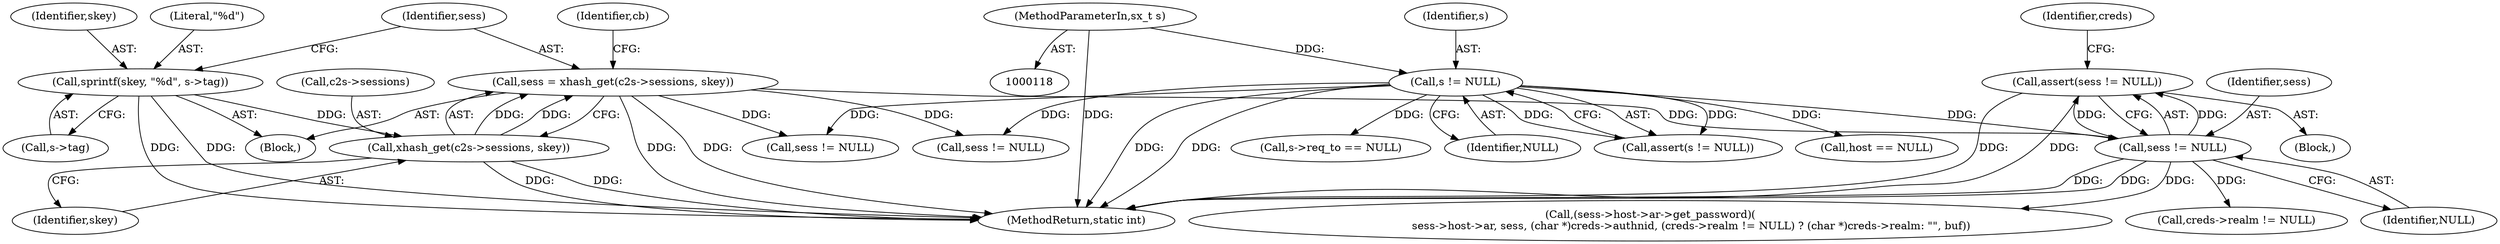 digraph "0_jabberd2_8416ae54ecefa670534f27a31db71d048b9c7f16@API" {
"1000243" [label="(Call,assert(sess != NULL))"];
"1000244" [label="(Call,sess != NULL)"];
"1000158" [label="(Call,sess = xhash_get(c2s->sessions, skey))"];
"1000160" [label="(Call,xhash_get(c2s->sessions, skey))"];
"1000152" [label="(Call,sprintf(skey, \"%d\", s->tag))"];
"1000149" [label="(Call,s != NULL)"];
"1000122" [label="(MethodParameterIn,sx_t s)"];
"1000248" [label="(Identifier,creds)"];
"1000170" [label="(Call,s->req_to == NULL)"];
"1000151" [label="(Identifier,NULL)"];
"1000155" [label="(Call,s->tag)"];
"1000158" [label="(Call,sess = xhash_get(c2s->sessions, skey))"];
"1000148" [label="(Call,assert(s != NULL))"];
"1000159" [label="(Identifier,sess)"];
"1000124" [label="(Block,)"];
"1000634" [label="(Call,host == NULL)"];
"1000246" [label="(Identifier,NULL)"];
"1000152" [label="(Call,sprintf(skey, \"%d\", s->tag))"];
"1000154" [label="(Literal,\"%d\")"];
"1000166" [label="(Identifier,cb)"];
"1000429" [label="(Call,sess != NULL)"];
"1000271" [label="(Call,(sess->host->ar->get_password)(\n                        sess->host->ar, sess, (char *)creds->authnid, (creds->realm != NULL) ? (char *)creds->realm: \"\", buf))"];
"1000308" [label="(Call,sess != NULL)"];
"1000164" [label="(Identifier,skey)"];
"1000161" [label="(Call,c2s->sessions)"];
"1000150" [label="(Identifier,s)"];
"1000122" [label="(MethodParameterIn,sx_t s)"];
"1000243" [label="(Call,assert(sess != NULL))"];
"1000167" [label="(Block,)"];
"1000245" [label="(Identifier,sess)"];
"1000284" [label="(Call,creds->realm != NULL)"];
"1000160" [label="(Call,xhash_get(c2s->sessions, skey))"];
"1000149" [label="(Call,s != NULL)"];
"1000153" [label="(Identifier,skey)"];
"1000766" [label="(MethodReturn,static int)"];
"1000244" [label="(Call,sess != NULL)"];
"1000243" -> "1000167"  [label="AST: "];
"1000243" -> "1000244"  [label="CFG: "];
"1000244" -> "1000243"  [label="AST: "];
"1000248" -> "1000243"  [label="CFG: "];
"1000243" -> "1000766"  [label="DDG: "];
"1000243" -> "1000766"  [label="DDG: "];
"1000244" -> "1000243"  [label="DDG: "];
"1000244" -> "1000243"  [label="DDG: "];
"1000244" -> "1000246"  [label="CFG: "];
"1000245" -> "1000244"  [label="AST: "];
"1000246" -> "1000244"  [label="AST: "];
"1000244" -> "1000766"  [label="DDG: "];
"1000244" -> "1000766"  [label="DDG: "];
"1000158" -> "1000244"  [label="DDG: "];
"1000149" -> "1000244"  [label="DDG: "];
"1000244" -> "1000271"  [label="DDG: "];
"1000244" -> "1000284"  [label="DDG: "];
"1000158" -> "1000124"  [label="AST: "];
"1000158" -> "1000160"  [label="CFG: "];
"1000159" -> "1000158"  [label="AST: "];
"1000160" -> "1000158"  [label="AST: "];
"1000166" -> "1000158"  [label="CFG: "];
"1000158" -> "1000766"  [label="DDG: "];
"1000158" -> "1000766"  [label="DDG: "];
"1000160" -> "1000158"  [label="DDG: "];
"1000160" -> "1000158"  [label="DDG: "];
"1000158" -> "1000308"  [label="DDG: "];
"1000158" -> "1000429"  [label="DDG: "];
"1000160" -> "1000164"  [label="CFG: "];
"1000161" -> "1000160"  [label="AST: "];
"1000164" -> "1000160"  [label="AST: "];
"1000160" -> "1000766"  [label="DDG: "];
"1000160" -> "1000766"  [label="DDG: "];
"1000152" -> "1000160"  [label="DDG: "];
"1000152" -> "1000124"  [label="AST: "];
"1000152" -> "1000155"  [label="CFG: "];
"1000153" -> "1000152"  [label="AST: "];
"1000154" -> "1000152"  [label="AST: "];
"1000155" -> "1000152"  [label="AST: "];
"1000159" -> "1000152"  [label="CFG: "];
"1000152" -> "1000766"  [label="DDG: "];
"1000152" -> "1000766"  [label="DDG: "];
"1000149" -> "1000148"  [label="AST: "];
"1000149" -> "1000151"  [label="CFG: "];
"1000150" -> "1000149"  [label="AST: "];
"1000151" -> "1000149"  [label="AST: "];
"1000148" -> "1000149"  [label="CFG: "];
"1000149" -> "1000766"  [label="DDG: "];
"1000149" -> "1000766"  [label="DDG: "];
"1000149" -> "1000148"  [label="DDG: "];
"1000149" -> "1000148"  [label="DDG: "];
"1000122" -> "1000149"  [label="DDG: "];
"1000149" -> "1000170"  [label="DDG: "];
"1000149" -> "1000308"  [label="DDG: "];
"1000149" -> "1000429"  [label="DDG: "];
"1000149" -> "1000634"  [label="DDG: "];
"1000122" -> "1000118"  [label="AST: "];
"1000122" -> "1000766"  [label="DDG: "];
}
